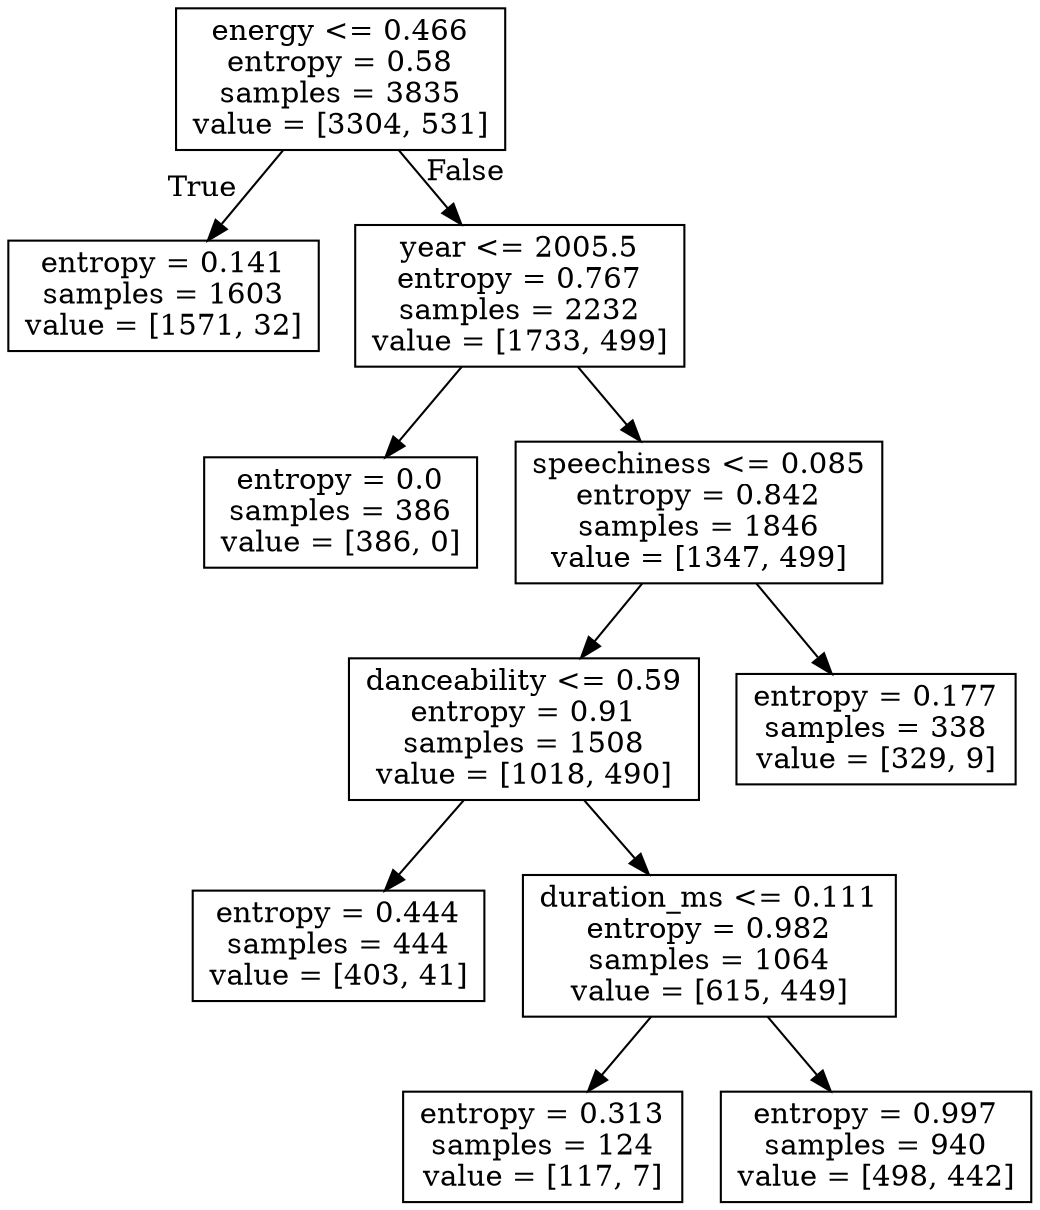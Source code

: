 digraph Tree {
node [shape=box] ;
0 [label="energy <= 0.466\nentropy = 0.58\nsamples = 3835\nvalue = [3304, 531]"] ;
1 [label="entropy = 0.141\nsamples = 1603\nvalue = [1571, 32]"] ;
0 -> 1 [labeldistance=2.5, labelangle=45, headlabel="True"] ;
2 [label="year <= 2005.5\nentropy = 0.767\nsamples = 2232\nvalue = [1733, 499]"] ;
0 -> 2 [labeldistance=2.5, labelangle=-45, headlabel="False"] ;
3 [label="entropy = 0.0\nsamples = 386\nvalue = [386, 0]"] ;
2 -> 3 ;
4 [label="speechiness <= 0.085\nentropy = 0.842\nsamples = 1846\nvalue = [1347, 499]"] ;
2 -> 4 ;
5 [label="danceability <= 0.59\nentropy = 0.91\nsamples = 1508\nvalue = [1018, 490]"] ;
4 -> 5 ;
6 [label="entropy = 0.444\nsamples = 444\nvalue = [403, 41]"] ;
5 -> 6 ;
7 [label="duration_ms <= 0.111\nentropy = 0.982\nsamples = 1064\nvalue = [615, 449]"] ;
5 -> 7 ;
8 [label="entropy = 0.313\nsamples = 124\nvalue = [117, 7]"] ;
7 -> 8 ;
9 [label="entropy = 0.997\nsamples = 940\nvalue = [498, 442]"] ;
7 -> 9 ;
10 [label="entropy = 0.177\nsamples = 338\nvalue = [329, 9]"] ;
4 -> 10 ;
}